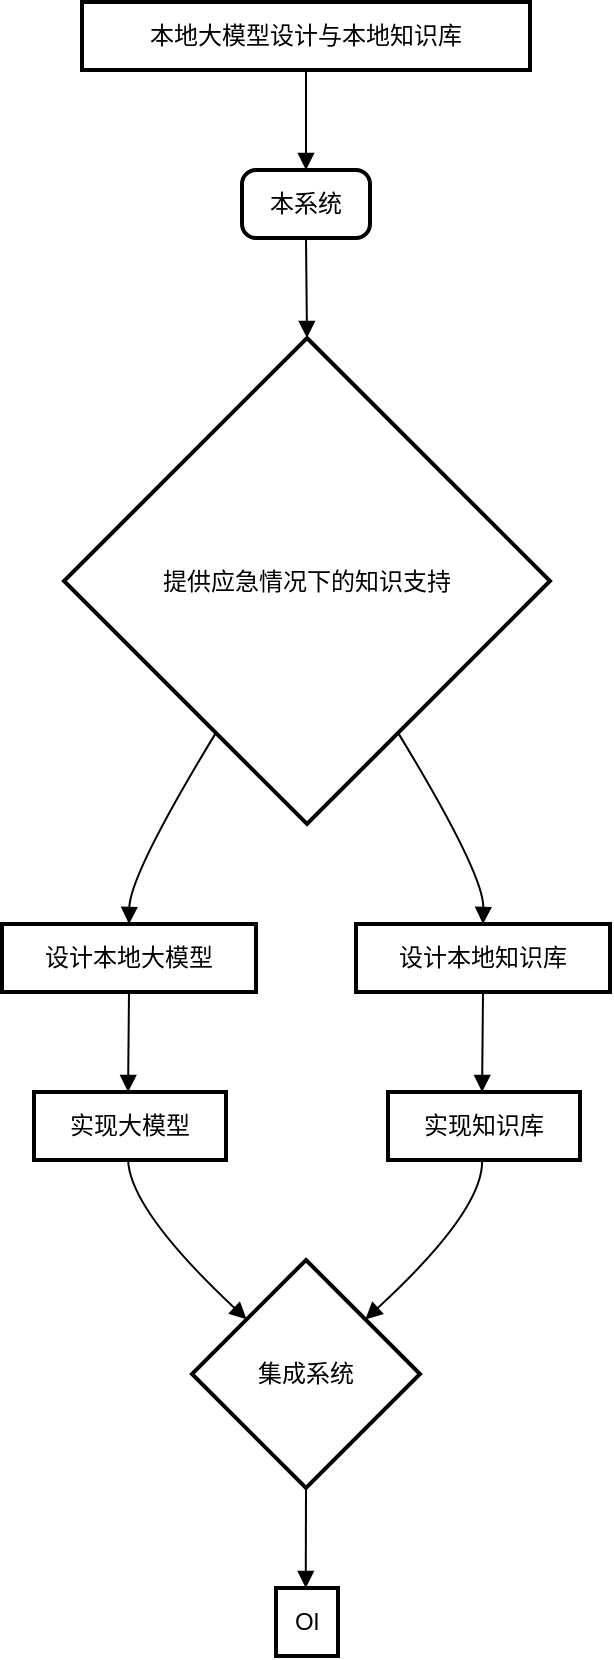 <mxfile version="24.5.5" type="github">
  <diagram name="第 1 页" id="6IenhI5k5FVXhYCzR0hY">
    <mxGraphModel>
      <root>
        <mxCell id="0" />
        <mxCell id="1" parent="0" />
        <mxCell id="2" value="本地大模型设计与本地知识库" style="whiteSpace=wrap;strokeWidth=2;" vertex="1" parent="1">
          <mxGeometry x="40" width="224" height="34" as="geometry" />
        </mxCell>
        <mxCell id="3" value="本系统" style="rounded=1;absoluteArcSize=1;arcSize=14;whiteSpace=wrap;strokeWidth=2;" vertex="1" parent="1">
          <mxGeometry x="120" y="84" width="64" height="34" as="geometry" />
        </mxCell>
        <mxCell id="4" value="提供应急情况下的知识支持" style="rhombus;strokeWidth=2;whiteSpace=wrap;" vertex="1" parent="1">
          <mxGeometry x="31" y="168" width="243" height="243" as="geometry" />
        </mxCell>
        <mxCell id="5" value="设计本地大模型" style="whiteSpace=wrap;strokeWidth=2;" vertex="1" parent="1">
          <mxGeometry y="461" width="127" height="34" as="geometry" />
        </mxCell>
        <mxCell id="6" value="设计本地知识库" style="whiteSpace=wrap;strokeWidth=2;" vertex="1" parent="1">
          <mxGeometry x="177" y="461" width="127" height="34" as="geometry" />
        </mxCell>
        <mxCell id="7" value="实现大模型" style="whiteSpace=wrap;strokeWidth=2;" vertex="1" parent="1">
          <mxGeometry x="16" y="545" width="96" height="34" as="geometry" />
        </mxCell>
        <mxCell id="8" value="实现知识库" style="whiteSpace=wrap;strokeWidth=2;" vertex="1" parent="1">
          <mxGeometry x="193" y="545" width="96" height="34" as="geometry" />
        </mxCell>
        <mxCell id="9" value="集成系统" style="rhombus;strokeWidth=2;whiteSpace=wrap;" vertex="1" parent="1">
          <mxGeometry x="95" y="629" width="114" height="114" as="geometry" />
        </mxCell>
        <mxCell id="10" value="Ol" style="whiteSpace=wrap;strokeWidth=2;" vertex="1" parent="1">
          <mxGeometry x="137" y="793" width="31" height="34" as="geometry" />
        </mxCell>
        <mxCell id="11" value="" style="curved=1;startArrow=none;endArrow=block;exitX=0.5;exitY=1;entryX=0.5;entryY=0;" edge="1" parent="1" source="2" target="3">
          <mxGeometry relative="1" as="geometry">
            <Array as="points" />
          </mxGeometry>
        </mxCell>
        <mxCell id="12" value="" style="curved=1;startArrow=none;endArrow=block;exitX=0.5;exitY=1;entryX=0.5;entryY=0;" edge="1" parent="1" source="3" target="4">
          <mxGeometry relative="1" as="geometry">
            <Array as="points" />
          </mxGeometry>
        </mxCell>
        <mxCell id="13" value="" style="curved=1;startArrow=none;endArrow=block;exitX=0.2;exitY=1;entryX=0.5;entryY=0;" edge="1" parent="1" source="4" target="5">
          <mxGeometry relative="1" as="geometry">
            <Array as="points">
              <mxPoint x="64" y="436" />
            </Array>
          </mxGeometry>
        </mxCell>
        <mxCell id="14" value="" style="curved=1;startArrow=none;endArrow=block;exitX=0.8;exitY=1;entryX=0.5;entryY=0;" edge="1" parent="1" source="4" target="6">
          <mxGeometry relative="1" as="geometry">
            <Array as="points">
              <mxPoint x="241" y="436" />
            </Array>
          </mxGeometry>
        </mxCell>
        <mxCell id="15" value="" style="curved=1;startArrow=none;endArrow=block;exitX=0.5;exitY=1;entryX=0.49;entryY=0;" edge="1" parent="1" source="5" target="7">
          <mxGeometry relative="1" as="geometry">
            <Array as="points" />
          </mxGeometry>
        </mxCell>
        <mxCell id="16" value="" style="curved=1;startArrow=none;endArrow=block;exitX=0.5;exitY=1;entryX=0.49;entryY=0;" edge="1" parent="1" source="6" target="8">
          <mxGeometry relative="1" as="geometry">
            <Array as="points" />
          </mxGeometry>
        </mxCell>
        <mxCell id="17" value="" style="curved=1;startArrow=none;endArrow=block;exitX=0.49;exitY=1;entryX=0;entryY=0.04;" edge="1" parent="1" source="7" target="9">
          <mxGeometry relative="1" as="geometry">
            <Array as="points">
              <mxPoint x="64" y="604" />
            </Array>
          </mxGeometry>
        </mxCell>
        <mxCell id="18" value="" style="curved=1;startArrow=none;endArrow=block;exitX=0.49;exitY=1;entryX=1;entryY=0.04;" edge="1" parent="1" source="8" target="9">
          <mxGeometry relative="1" as="geometry">
            <Array as="points">
              <mxPoint x="241" y="604" />
            </Array>
          </mxGeometry>
        </mxCell>
        <mxCell id="19" value="" style="curved=1;startArrow=none;endArrow=block;exitX=0.5;exitY=1;entryX=0.48;entryY=0;" edge="1" parent="1" source="9" target="10">
          <mxGeometry relative="1" as="geometry">
            <Array as="points" />
          </mxGeometry>
        </mxCell>
      </root>
    </mxGraphModel>
  </diagram>
</mxfile>

